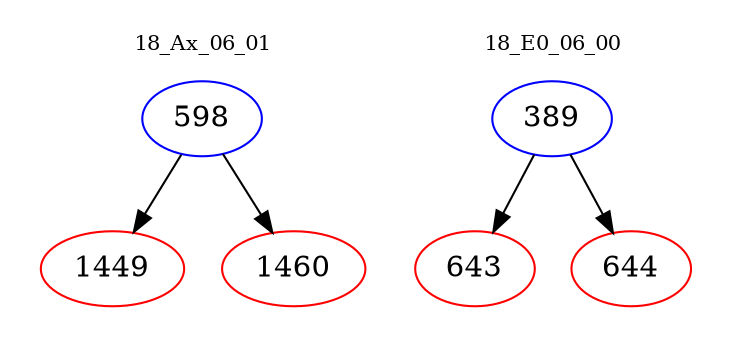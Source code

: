 digraph{
subgraph cluster_0 {
color = white
label = "18_Ax_06_01";
fontsize=10;
T0_598 [label="598", color="blue"]
T0_598 -> T0_1449 [color="black"]
T0_1449 [label="1449", color="red"]
T0_598 -> T0_1460 [color="black"]
T0_1460 [label="1460", color="red"]
}
subgraph cluster_1 {
color = white
label = "18_E0_06_00";
fontsize=10;
T1_389 [label="389", color="blue"]
T1_389 -> T1_643 [color="black"]
T1_643 [label="643", color="red"]
T1_389 -> T1_644 [color="black"]
T1_644 [label="644", color="red"]
}
}
